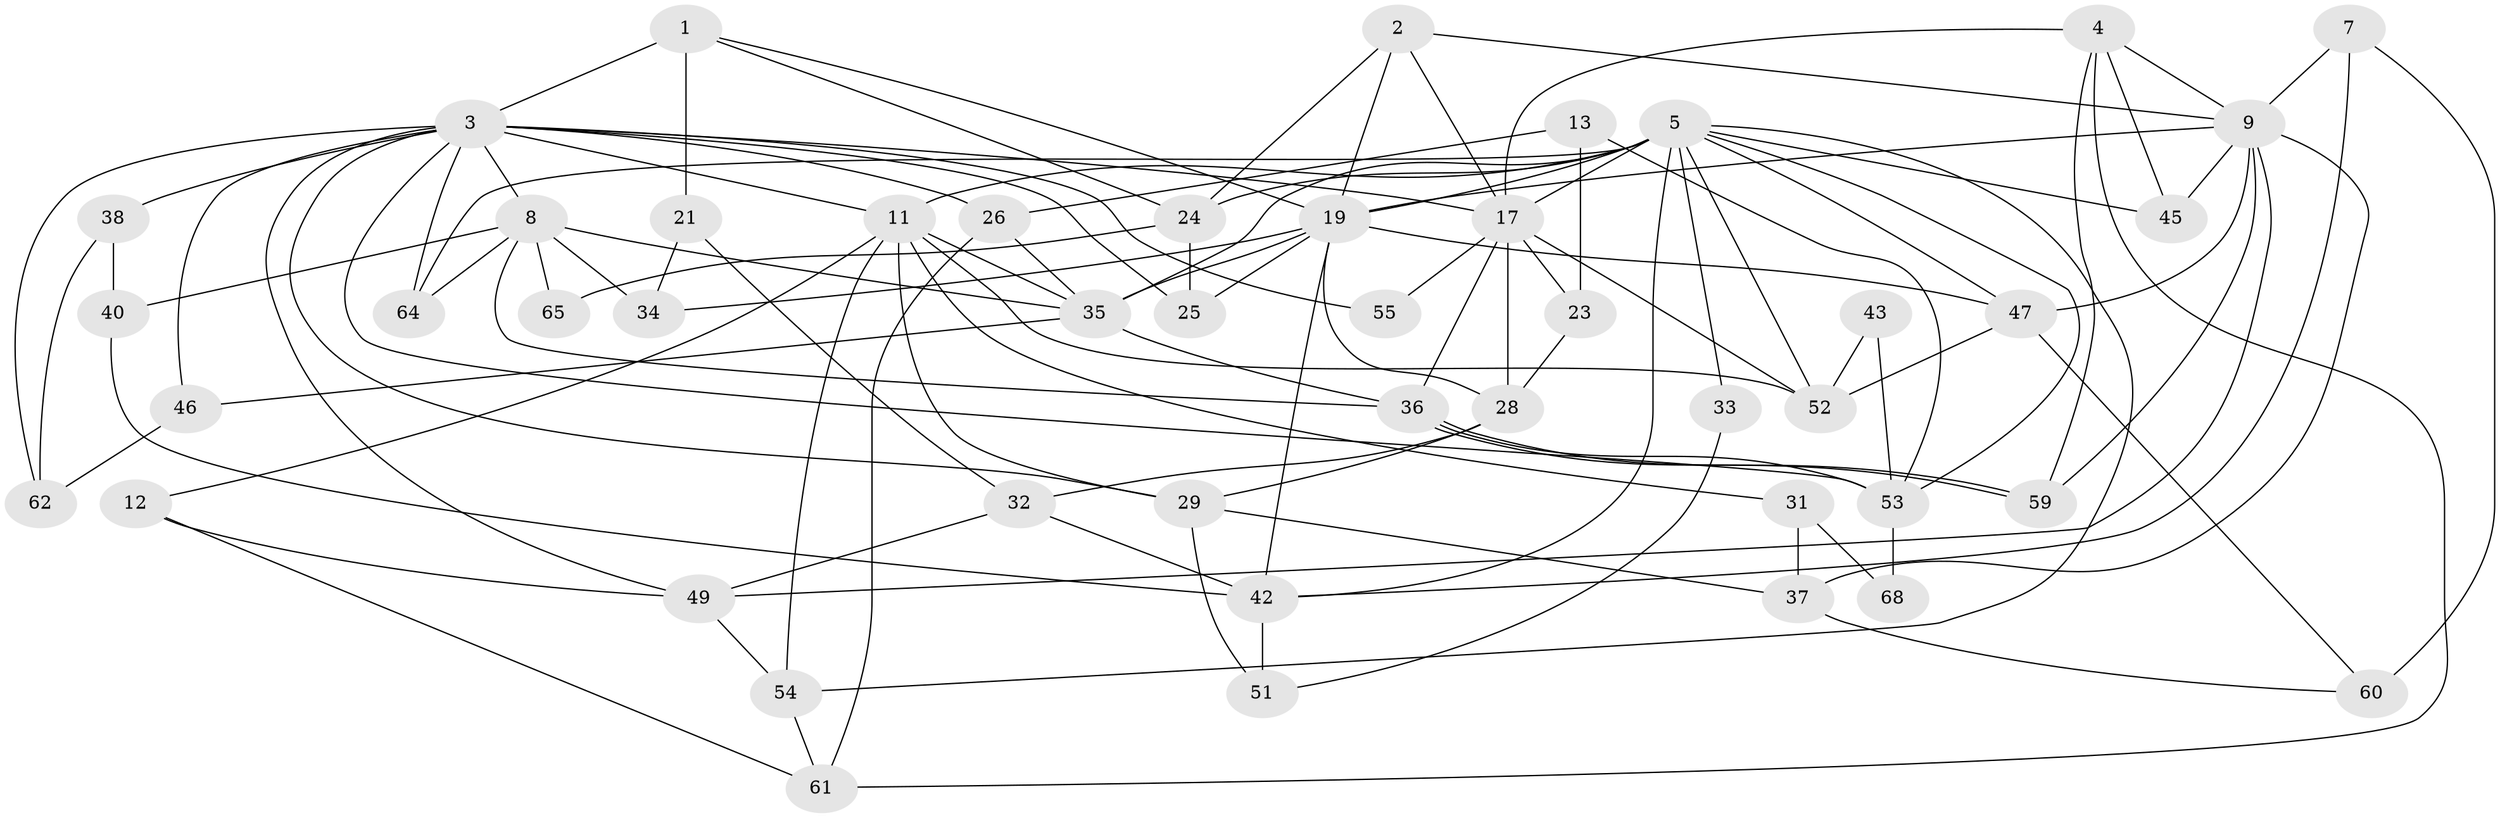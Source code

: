 // original degree distribution, {2: 0.1323529411764706, 4: 0.25, 6: 0.1323529411764706, 3: 0.3088235294117647, 5: 0.11764705882352941, 7: 0.04411764705882353, 8: 0.014705882352941176}
// Generated by graph-tools (version 1.1) at 2025/18/03/04/25 18:18:36]
// undirected, 47 vertices, 110 edges
graph export_dot {
graph [start="1"]
  node [color=gray90,style=filled];
  1 [super="+63"];
  2;
  3 [super="+44+56+20+6"];
  4 [super="+10"];
  5 [super="+16+22"];
  7 [super="+57"];
  8 [super="+18"];
  9 [super="+14+15"];
  11 [super="+27"];
  12;
  13;
  17 [super="+50"];
  19 [super="+30+39"];
  21;
  23;
  24;
  25;
  26 [super="+41"];
  28;
  29;
  31;
  32;
  33;
  34;
  35 [super="+48"];
  36;
  37;
  38;
  40;
  42;
  43;
  45;
  46;
  47;
  49;
  51;
  52 [super="+66"];
  53;
  54;
  55;
  59;
  60;
  61;
  62;
  64;
  65;
  68;
  1 -- 3 [weight=2];
  1 -- 21;
  1 -- 24;
  1 -- 19;
  2 -- 24;
  2 -- 9;
  2 -- 17;
  2 -- 19;
  3 -- 46;
  3 -- 64;
  3 -- 38 [weight=2];
  3 -- 29;
  3 -- 62;
  3 -- 11;
  3 -- 8;
  3 -- 53;
  3 -- 49;
  3 -- 26;
  3 -- 55;
  3 -- 25;
  3 -- 17;
  4 -- 45;
  4 -- 59;
  4 -- 61;
  4 -- 9;
  4 -- 17;
  5 -- 47;
  5 -- 24;
  5 -- 17;
  5 -- 64;
  5 -- 33;
  5 -- 54;
  5 -- 11;
  5 -- 45;
  5 -- 35;
  5 -- 53;
  5 -- 42;
  5 -- 52;
  5 -- 19;
  7 -- 42;
  7 -- 9 [weight=2];
  7 -- 60;
  8 -- 36;
  8 -- 40;
  8 -- 65;
  8 -- 34;
  8 -- 64;
  8 -- 35;
  9 -- 37;
  9 -- 47;
  9 -- 49;
  9 -- 59;
  9 -- 45;
  9 -- 19;
  11 -- 54;
  11 -- 12;
  11 -- 29;
  11 -- 31;
  11 -- 35;
  11 -- 52;
  12 -- 49;
  12 -- 61;
  13 -- 53;
  13 -- 23;
  13 -- 26;
  17 -- 28;
  17 -- 23;
  17 -- 36;
  17 -- 52;
  17 -- 55;
  19 -- 25;
  19 -- 42;
  19 -- 34;
  19 -- 35;
  19 -- 28;
  19 -- 47;
  21 -- 32;
  21 -- 34;
  23 -- 28;
  24 -- 25;
  24 -- 65;
  26 -- 61;
  26 -- 35;
  28 -- 29;
  28 -- 32;
  29 -- 37;
  29 -- 51;
  31 -- 37;
  31 -- 68;
  32 -- 42;
  32 -- 49;
  33 -- 51;
  35 -- 36;
  35 -- 46;
  36 -- 59;
  36 -- 59;
  36 -- 53;
  37 -- 60;
  38 -- 40;
  38 -- 62;
  40 -- 42;
  42 -- 51;
  43 -- 53;
  43 -- 52;
  46 -- 62;
  47 -- 52;
  47 -- 60;
  49 -- 54;
  53 -- 68;
  54 -- 61;
}
